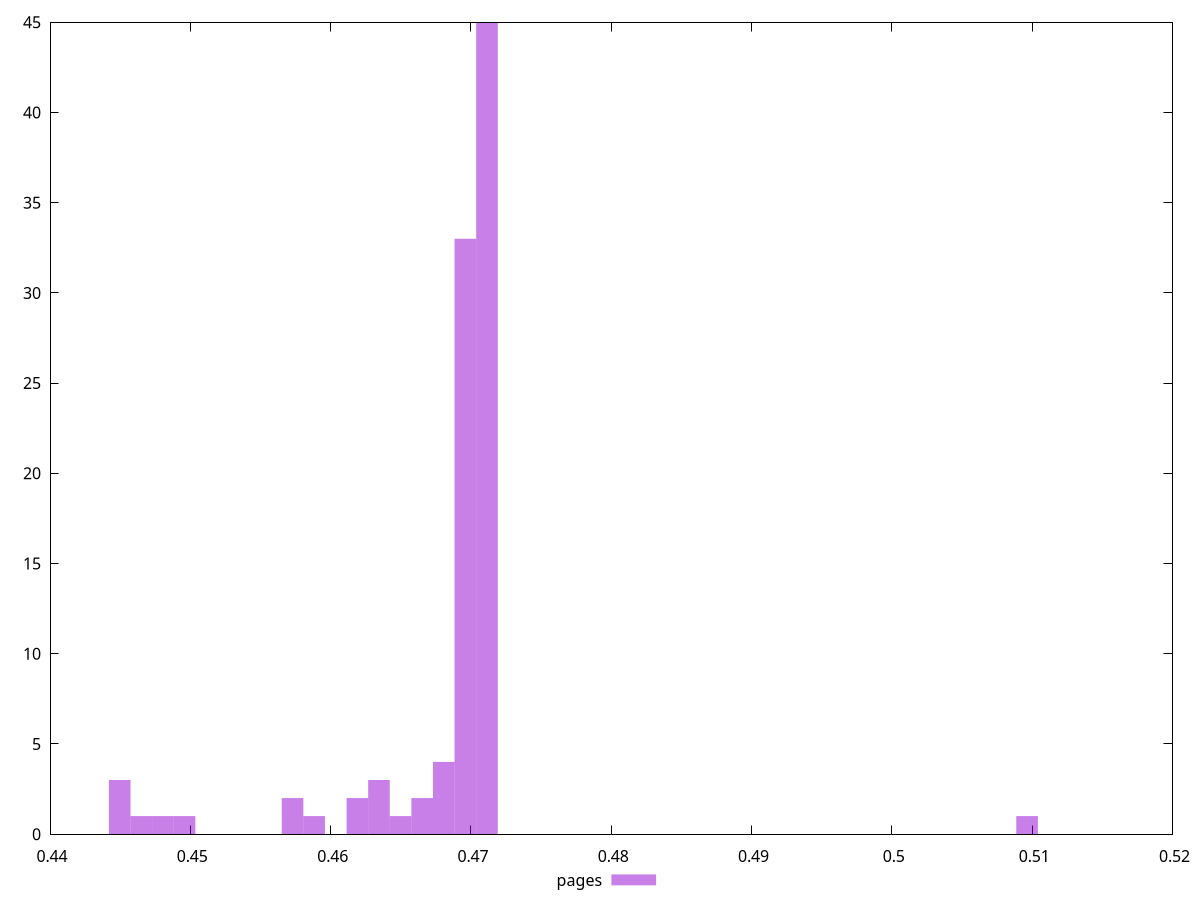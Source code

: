 $_pages <<EOF
0.44496936778334123 3
0.468064663689051 4
0.46960435008276497 33
0.466524977295337 2
0.47114403647647896 45
0.4480487405707692 1
0.464985290901623 1
0.463445604507909 3
0.4588265453267671 1
0.461905918114195 2
0.4495884269644832 1
0.4572868589330531 2
0.5096361963193285 1
0.4465090541770552 1
EOF
set key outside below
set terminal pngcairo
set output "report_00006_2020-11-02T20-21-41.718Z/render-blocking-resources/pages//hist.png"
set yrange [0:45]
set boxwidth 0.0015396863937139835
set style fill transparent solid 0.5 noborder
plot $_pages title "pages" with boxes ,